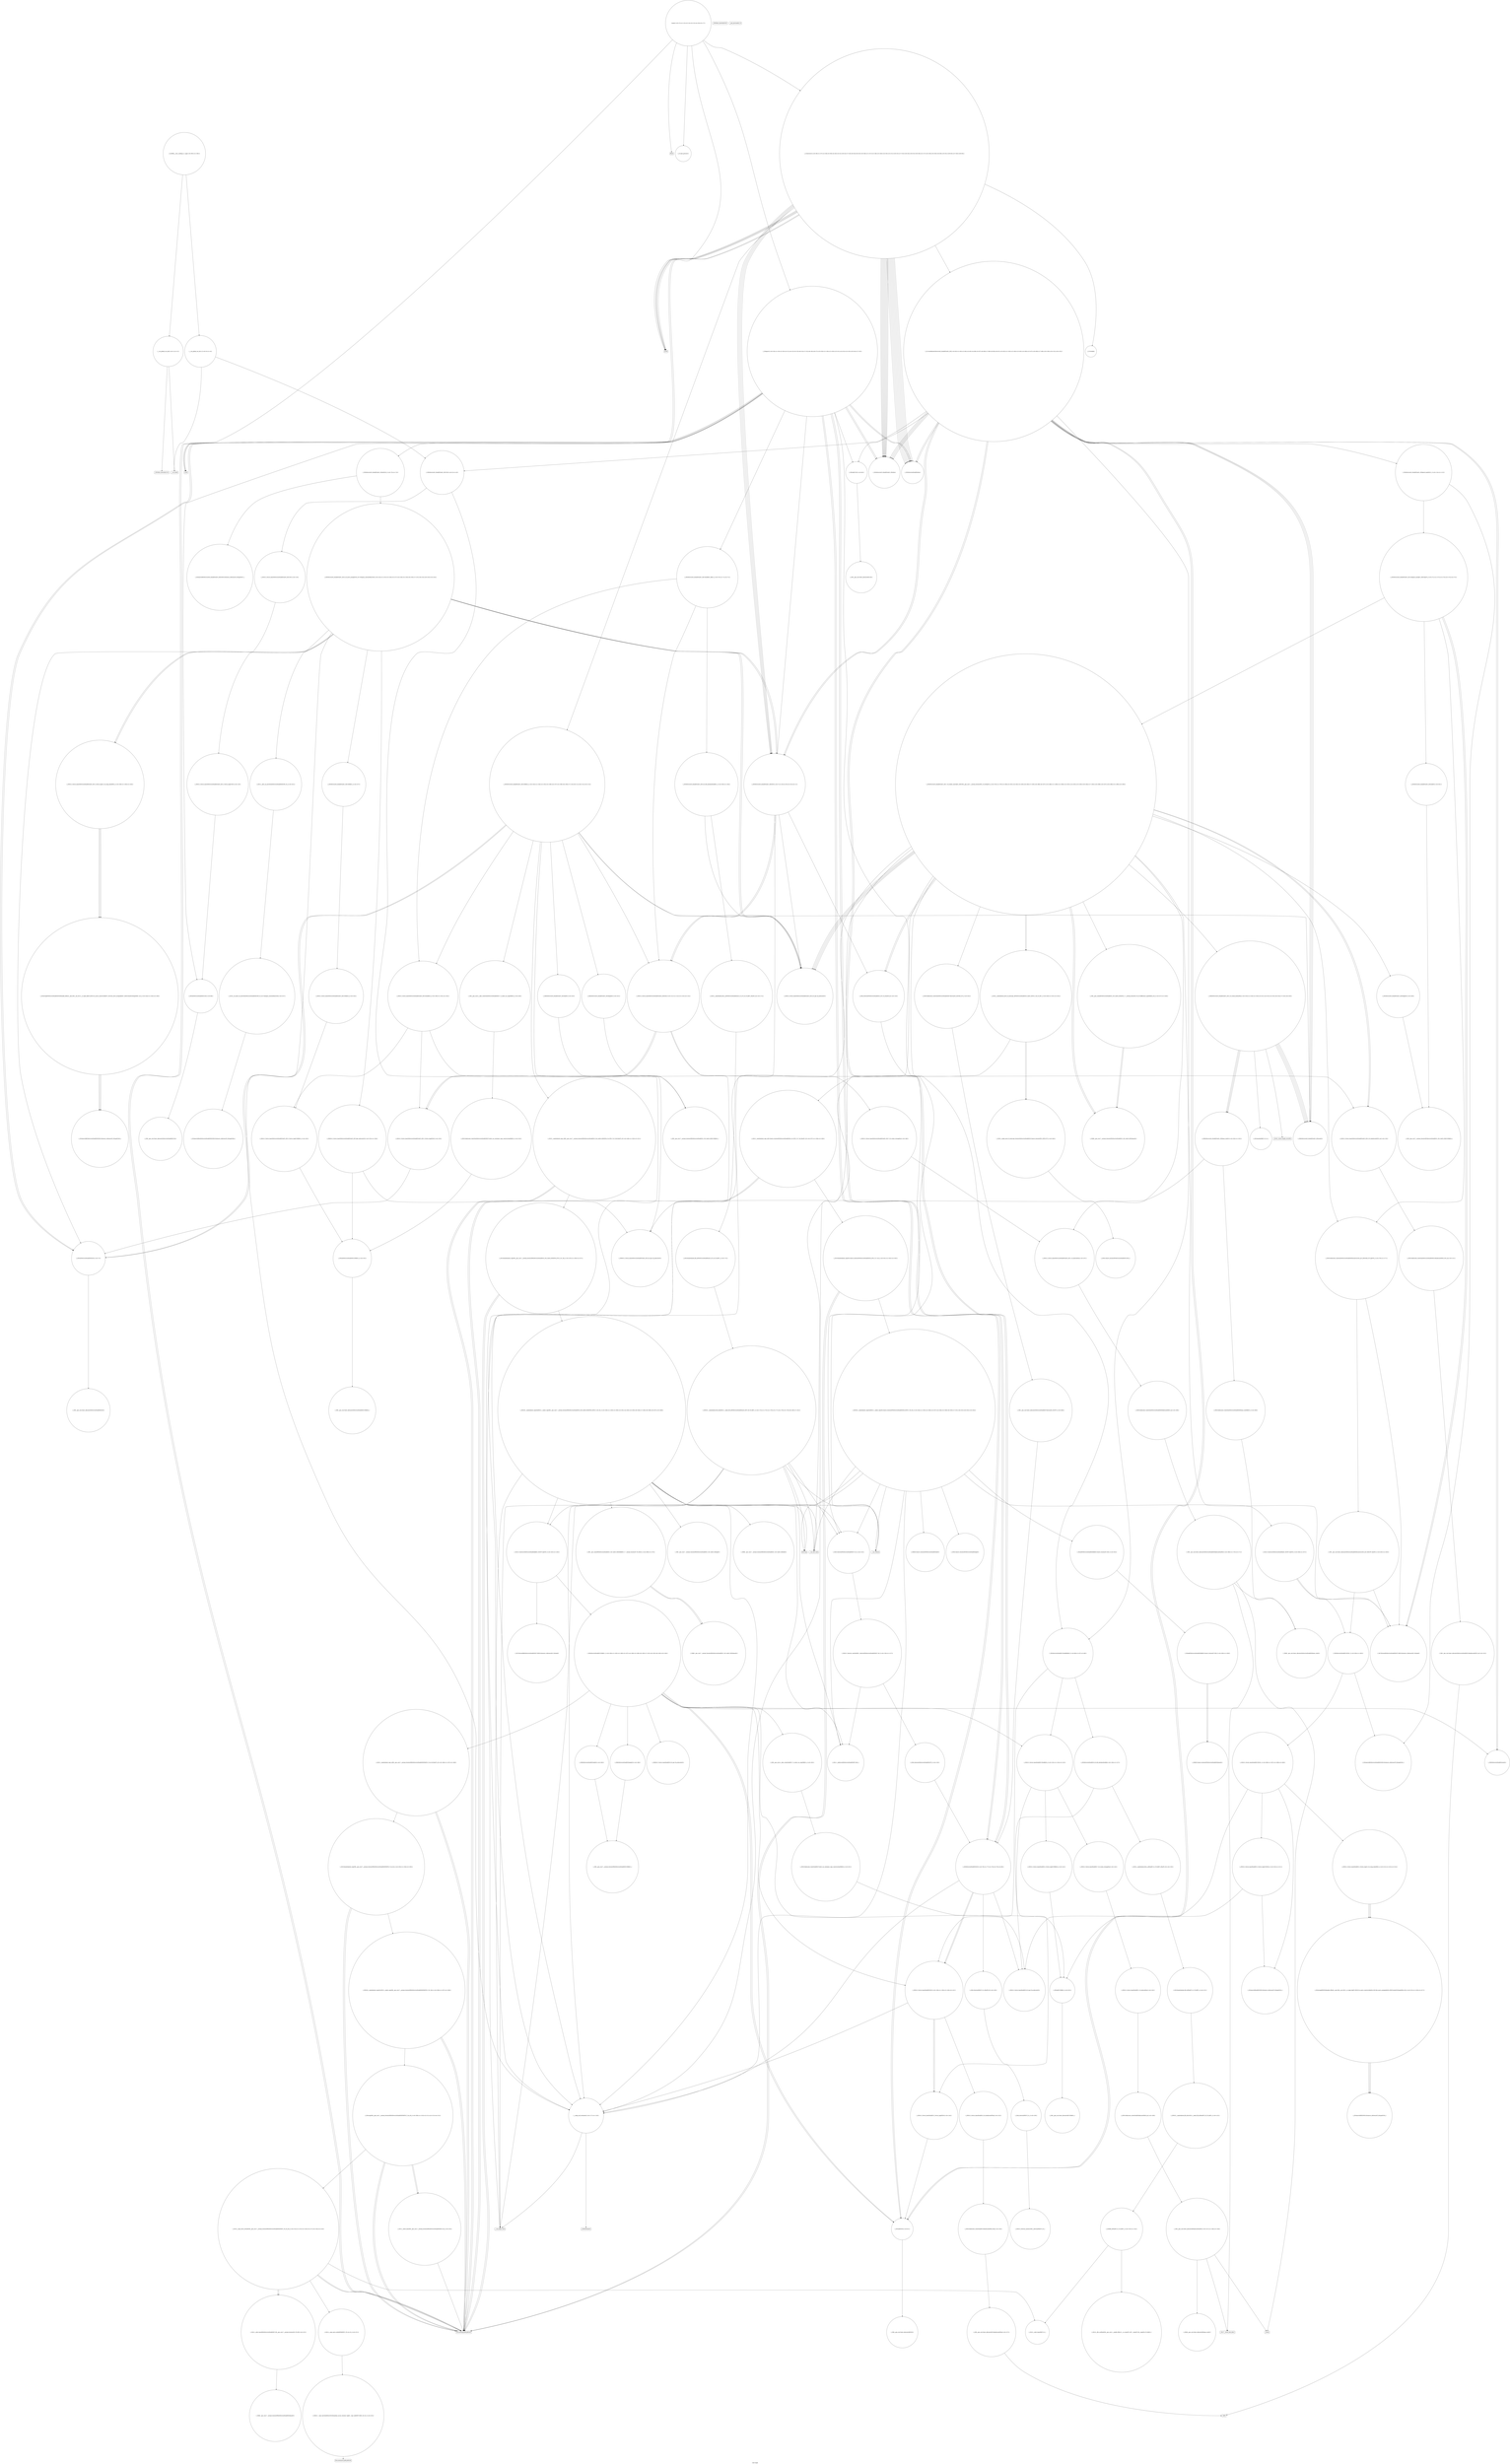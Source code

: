 digraph "Call Graph" {
	label="Call Graph";

	Node0x55f194659560 [shape=record,shape=circle,label="{__cxx_global_var_init|{<s0>1|<s1>2}}"];
	Node0x55f194659560:s0 -> Node0x55f1946595e0[color=black];
	Node0x55f194659560:s1 -> Node0x55f194a17d60[color=black];
	Node0x55f194a1f2a0 [shape=record,shape=circle,label="{_ZSteqIPSt6vectorIiSaIiEEEbRKSt13move_iteratorIT_ES8_|{<s0>358|<s1>359}}"];
	Node0x55f194a1f2a0:s0 -> Node0x55f194a1f320[color=black];
	Node0x55f194a1f2a0:s1 -> Node0x55f194a1f320[color=black];
	Node0x55f194a1b900 [shape=record,shape=circle,label="{_ZNSt22__uninitialized_fill_nILb0EE15__uninit_fill_nIPSt6vectorIiSaIiEEmS4_EET_S6_T0_RKT1_|{<s0>174|<s1>175|<s2>176|<s3>177|<s4>178|<s5>179|<s6>180|<s7>181}}"];
	Node0x55f194a1b900:s0 -> Node0x55f194a191e0[color=black];
	Node0x55f194a1b900:s1 -> Node0x55f194a1b980[color=black];
	Node0x55f194a1b900:s2 -> Node0x55f194a18ce0[color=black];
	Node0x55f194a1b900:s3 -> Node0x55f194a19060[color=black];
	Node0x55f194a1b900:s4 -> Node0x55f194a1ba00[color=black];
	Node0x55f194a1b900:s5 -> Node0x55f194a1ba80[color=black];
	Node0x55f194a1b900:s6 -> Node0x55f194a1bb00[color=black];
	Node0x55f194a1b900:s7 -> Node0x55f194a18c60[color=black];
	Node0x55f194a17f60 [shape=record,shape=circle,label="{_Z7isValidii}"];
	Node0x55f194a19460 [shape=record,shape=circle,label="{_ZN9__gnu_cxx14__alloc_traitsISaIiEE17_S_select_on_copyERKS1_|{<s0>195}}"];
	Node0x55f194a19460:s0 -> Node0x55f194a196e0[color=black];
	Node0x55f194a182e0 [shape=record,shape=Mrecord,label="{fflush}"];
	Node0x55f194a197e0 [shape=record,shape=circle,label="{_ZSt18uninitialized_copyIN9__gnu_cxx17__normal_iteratorIPKiSt6vectorIiSaIiEEEEPiET0_T_SA_S9_|{<s0>203|<s1>204|<s2>205}}"];
	Node0x55f194a197e0:s0 -> Node0x55f194a188e0[color=black];
	Node0x55f194a197e0:s1 -> Node0x55f194a188e0[color=black];
	Node0x55f194a197e0:s2 -> Node0x55f194a19860[color=black];
	Node0x55f194a18660 [shape=record,shape=circle,label="{_ZNSaISt6vectorIiSaIiEEED2Ev|{<s0>75}}"];
	Node0x55f194a18660:s0 -> Node0x55f194a1a500[color=black];
	Node0x55f194a19b60 [shape=record,shape=circle,label="{_ZNSt11__copy_moveILb0ELb1ESt26random_access_iterator_tagE8__copy_mIiEEPT_PKS3_S6_S4_|{<s0>223}}"];
	Node0x55f194a19b60:s0 -> Node0x55f194a19be0[color=black];
	Node0x55f194a189e0 [shape=record,shape=circle,label="{_ZNSt6vectorIS_IiSaIiEESaIS1_EEC2ERKS3_|{<s0>103|<s1>104|<s2>105|<s3>106|<s4>107|<s5>108|<s6>109|<s7>110|<s8>111|<s9>112|<s10>113}}"];
	Node0x55f194a189e0:s0 -> Node0x55f194a18b60[color=black];
	Node0x55f194a189e0:s1 -> Node0x55f194a1a060[color=black];
	Node0x55f194a189e0:s2 -> Node0x55f194a1dc20[color=black];
	Node0x55f194a189e0:s3 -> Node0x55f194a1b380[color=black];
	Node0x55f194a189e0:s4 -> Node0x55f194a18660[color=black];
	Node0x55f194a189e0:s5 -> Node0x55f194a1dd20[color=black];
	Node0x55f194a189e0:s6 -> Node0x55f194a1dda0[color=black];
	Node0x55f194a189e0:s7 -> Node0x55f194a18f60[color=black];
	Node0x55f194a189e0:s8 -> Node0x55f194a1dca0[color=black];
	Node0x55f194a189e0:s9 -> Node0x55f194a18660[color=black];
	Node0x55f194a189e0:s10 -> Node0x55f194a18fe0[color=black];
	Node0x55f194a19ee0 [shape=record,shape=circle,label="{_ZNSt6vectorIS_IiSaIiEESaIS1_EEC2ERKS2_|{<s0>237}}"];
	Node0x55f194a19ee0:s0 -> Node0x55f194a1a160[color=black];
	Node0x55f194a18d60 [shape=record,shape=Mrecord,label="{_ZSt9terminatev}"];
	Node0x55f194a1a260 [shape=record,shape=circle,label="{_ZSt4moveIRPSt6vectorIiSaIiEEEONSt16remove_referenceIT_E4typeEOS6_}"];
	Node0x55f194a190e0 [shape=record,shape=circle,label="{_ZNSt12_Destroy_auxILb0EE9__destroyIPSt6vectorIiSaIiEEEEvT_S6_|{<s0>126|<s1>127}}"];
	Node0x55f194a190e0:s0 -> Node0x55f194a191e0[color=black];
	Node0x55f194a190e0:s1 -> Node0x55f194a19160[color=black];
	Node0x55f194a1de20 [shape=record,shape=circle,label="{_ZNSt16allocator_traitsISaISt6vectorIiSaIiEEEE37select_on_container_copy_constructionERKS3_|{<s0>254}}"];
	Node0x55f194a1de20:s0 -> Node0x55f194a1a0e0[color=black];
	Node0x55f194a1a480 [shape=record,shape=Mrecord,label="{_ZdlPv}"];
	Node0x55f194a1e1a0 [shape=record,shape=circle,label="{_ZN9__gnu_cxx17__normal_iteratorIPKSt6vectorIiSaIiEES1_IS3_SaIS3_EEEC2ERKS5_}"];
	Node0x55f194a1a800 [shape=record,shape=circle,label="{_ZNSt12_Vector_baseIiSaIiEE12_Vector_implC2ERKS0_|{<s0>142}}"];
	Node0x55f194a1a800:s0 -> Node0x55f194a19760[color=black];
	Node0x55f194a1e520 [shape=record,shape=circle,label="{_ZN9__gnu_cxx13new_allocatorISt6vectorIiSaIiEEE9constructIS3_JS3_EEEvPT_DpOT0_|{<s0>302|<s1>303}}"];
	Node0x55f194a1e520:s0 -> Node0x55f194a1e3a0[color=black];
	Node0x55f194a1e520:s1 -> Node0x55f194a1e5a0[color=black];
	Node0x55f194a1ab80 [shape=record,shape=circle,label="{_ZNK9__gnu_cxx13new_allocatorIiE8max_sizeEv}"];
	Node0x55f194a1e8a0 [shape=record,shape=circle,label="{_ZSt4moveIRPiEONSt16remove_referenceIT_E4typeEOS3_}"];
	Node0x55f194a1af00 [shape=record,shape=circle,label="{_ZSt6fill_nIPimiET_S1_T0_RKT1_|{<s0>153|<s1>154}}"];
	Node0x55f194a1af00:s0 -> Node0x55f194a1b000[color=black];
	Node0x55f194a1af00:s1 -> Node0x55f194a1af80[color=black];
	Node0x55f194a1ec20 [shape=record,shape=circle,label="{_ZNKSt6vectorIS_IiSaIiEESaIS1_EE8max_sizeEv|{<s0>334|<s1>335}}"];
	Node0x55f194a1ec20:s0 -> Node0x55f194a1a060[color=black];
	Node0x55f194a1ec20:s1 -> Node0x55f194a1eda0[color=black];
	Node0x55f194a1b280 [shape=record,shape=circle,label="{_ZSt8_DestroyIPiEvT_S1_|{<s0>159}}"];
	Node0x55f194a1b280:s0 -> Node0x55f194a1b300[color=black];
	Node0x55f194a1efa0 [shape=record,shape=circle,label="{_ZSt18uninitialized_copyISt13move_iteratorIPSt6vectorIiSaIiEEES4_ET0_T_S7_S6_|{<s0>341|<s1>342|<s2>343}}"];
	Node0x55f194a1efa0:s0 -> Node0x55f194a188e0[color=black];
	Node0x55f194a1efa0:s1 -> Node0x55f194a188e0[color=black];
	Node0x55f194a1efa0:s2 -> Node0x55f194a1f020[color=black];
	Node0x55f194a1b600 [shape=record,shape=circle,label="{_ZNSt12_Vector_baseISt6vectorIiSaIiEESaIS2_EE11_M_allocateEm|{<s0>167}}"];
	Node0x55f194a1b600:s0 -> Node0x55f194a1b680[color=black];
	Node0x55f1946595e0 [shape=record,shape=Mrecord,label="{_ZNSt8ios_base4InitC1Ev}"];
	Node0x55f194a1f320 [shape=record,shape=circle,label="{_ZNKSt13move_iteratorIPSt6vectorIiSaIiEEE4baseEv}"];
	Node0x55f194a1b980 [shape=record,shape=circle,label="{_ZSt10_ConstructISt6vectorIiSaIiEEJRKS2_EEvPT_DpOT0_|{<s0>182|<s1>183}}"];
	Node0x55f194a1b980:s0 -> Node0x55f194a1bb80[color=black];
	Node0x55f194a1b980:s1 -> Node0x55f194a193e0[color=black];
	Node0x55f194a17fe0 [shape=record,shape=circle,label="{main|{<s0>12|<s1>13|<s2>14|<s3>15|<s4>16|<s5>17}}"];
	Node0x55f194a17fe0:s0 -> Node0x55f194a18060[color=black];
	Node0x55f194a17fe0:s1 -> Node0x55f194a180e0[color=black];
	Node0x55f194a17fe0:s2 -> Node0x55f194a18160[color=black];
	Node0x55f194a17fe0:s3 -> Node0x55f194a181e0[color=black];
	Node0x55f194a17fe0:s4 -> Node0x55f194a18260[color=black];
	Node0x55f194a17fe0:s5 -> Node0x55f194a182e0[color=black];
	Node0x55f194a194e0 [shape=record,shape=circle,label="{_ZNKSt12_Vector_baseIiSaIiEE19_M_get_Tp_allocatorEv}"];
	Node0x55f194a18360 [shape=record,shape=circle,label="{_ZNSaIiEC2Ev|{<s0>65}}"];
	Node0x55f194a18360:s0 -> Node0x55f194a1a580[color=black];
	Node0x55f194a19860 [shape=record,shape=circle,label="{_ZNSt20__uninitialized_copyILb1EE13__uninit_copyIN9__gnu_cxx17__normal_iteratorIPKiSt6vectorIiSaIiEEEEPiEET0_T_SC_SB_|{<s0>206|<s1>207|<s2>208}}"];
	Node0x55f194a19860:s0 -> Node0x55f194a188e0[color=black];
	Node0x55f194a19860:s1 -> Node0x55f194a188e0[color=black];
	Node0x55f194a19860:s2 -> Node0x55f194a198e0[color=black];
	Node0x55f194a186e0 [shape=record,shape=circle,label="{_ZNSt6vectorIiSaIiEED2Ev|{<s0>76|<s1>77|<s2>78|<s3>79|<s4>80}}"];
	Node0x55f194a186e0:s0 -> Node0x55f194a1ad80[color=black];
	Node0x55f194a186e0:s1 -> Node0x55f194a1b200[color=black];
	Node0x55f194a186e0:s2 -> Node0x55f194a1a780[color=black];
	Node0x55f194a186e0:s3 -> Node0x55f194a1a780[color=black];
	Node0x55f194a186e0:s4 -> Node0x55f194a18c60[color=black];
	Node0x55f194a19be0 [shape=record,shape=Mrecord,label="{llvm.memmove.p0i8.p0i8.i64}"];
	Node0x55f194a18a60 [shape=record,shape=circle,label="{_ZNKSt6vectorIiSaIiEE4sizeEv}"];
	Node0x55f194a19f60 [shape=record,shape=circle,label="{_ZNSt12_Vector_baseISt6vectorIiSaIiEESaIS2_EE12_Vector_impl12_M_swap_dataERS5_|{<s0>238|<s1>239|<s2>240}}"];
	Node0x55f194a19f60:s0 -> Node0x55f194a1a1e0[color=black];
	Node0x55f194a19f60:s1 -> Node0x55f194a1a1e0[color=black];
	Node0x55f194a19f60:s2 -> Node0x55f194a1a1e0[color=black];
	Node0x55f194a18de0 [shape=record,shape=circle,label="{_ZNSt12_Vector_baseISt6vectorIiSaIiEESaIS2_EE12_Vector_implC2Ev|{<s0>119}}"];
	Node0x55f194a18de0:s0 -> Node0x55f194a184e0[color=black];
	Node0x55f194a1a2e0 [shape=record,shape=circle,label="{_ZSt18__do_alloc_on_moveISaISt6vectorIiSaIiEEEEvRT_S5_St17integral_constantIbLb1EE|{<s0>247}}"];
	Node0x55f194a1a2e0:s0 -> Node0x55f194a1a360[color=black];
	Node0x55f194a19160 [shape=record,shape=circle,label="{_ZSt8_DestroyISt6vectorIiSaIiEEEvPT_|{<s0>128}}"];
	Node0x55f194a19160:s0 -> Node0x55f194a186e0[color=black];
	Node0x55f194a1dea0 [shape=record,shape=circle,label="{_ZSt18uninitialized_copyIN9__gnu_cxx17__normal_iteratorIPKSt6vectorIiSaIiEES2_IS4_SaIS4_EEEEPS4_ET0_T_SC_SB_|{<s0>255|<s1>256|<s2>257}}"];
	Node0x55f194a1dea0:s0 -> Node0x55f194a188e0[color=black];
	Node0x55f194a1dea0:s1 -> Node0x55f194a188e0[color=black];
	Node0x55f194a1dea0:s2 -> Node0x55f194a1df20[color=black];
	Node0x55f194a1a500 [shape=record,shape=circle,label="{_ZN9__gnu_cxx13new_allocatorISt6vectorIiSaIiEEED2Ev}"];
	Node0x55f194a1e220 [shape=record,shape=circle,label="{_ZNSt6vectorIS_IiSaIiEESaIS1_EE12emplace_backIJS1_EEEvDpOT_|{<s0>271|<s1>272|<s2>273|<s3>274|<s4>275}}"];
	Node0x55f194a1e220:s0 -> Node0x55f194a1e3a0[color=black];
	Node0x55f194a1e220:s1 -> Node0x55f194a1e320[color=black];
	Node0x55f194a1e220:s2 -> Node0x55f194a1e4a0[color=black];
	Node0x55f194a1e220:s3 -> Node0x55f194a1e3a0[color=black];
	Node0x55f194a1e220:s4 -> Node0x55f194a1e420[color=black];
	Node0x55f194a1a880 [shape=record,shape=circle,label="{_ZNSt12_Vector_baseIiSaIiEE17_M_create_storageEm|{<s0>143}}"];
	Node0x55f194a1a880:s0 -> Node0x55f194a1aa00[color=black];
	Node0x55f194a1e5a0 [shape=record,shape=circle,label="{_ZNSt6vectorIiSaIiEEC2EOS1_|{<s0>304|<s1>305}}"];
	Node0x55f194a1e5a0:s0 -> Node0x55f194a1e2a0[color=black];
	Node0x55f194a1e5a0:s1 -> Node0x55f194a1e620[color=black];
	Node0x55f194a1ac00 [shape=record,shape=Mrecord,label="{_ZSt17__throw_bad_allocv}"];
	Node0x55f194a1e920 [shape=record,shape=circle,label="{_ZNKSt6vectorIS_IiSaIiEESaIS1_EE12_M_check_lenEmPKc|{<s0>318|<s1>319|<s2>320|<s3>321|<s4>322|<s5>323|<s6>324|<s7>325|<s8>326}}"];
	Node0x55f194a1e920:s0 -> Node0x55f194a1ec20[color=black];
	Node0x55f194a1e920:s1 -> Node0x55f194a18b60[color=black];
	Node0x55f194a1e920:s2 -> Node0x55f194a1eca0[color=black];
	Node0x55f194a1e920:s3 -> Node0x55f194a18b60[color=black];
	Node0x55f194a1e920:s4 -> Node0x55f194a18b60[color=black];
	Node0x55f194a1e920:s5 -> Node0x55f194a1ed20[color=black];
	Node0x55f194a1e920:s6 -> Node0x55f194a18b60[color=black];
	Node0x55f194a1e920:s7 -> Node0x55f194a1ec20[color=black];
	Node0x55f194a1e920:s8 -> Node0x55f194a1ec20[color=black];
	Node0x55f194a1af80 [shape=record,shape=circle,label="{_ZSt10__fill_n_aIPimiEN9__gnu_cxx11__enable_ifIXsr11__is_scalarIT1_EE7__valueET_E6__typeES4_T0_RKS3_}"];
	Node0x55f194a1eca0 [shape=record,shape=Mrecord,label="{_ZSt20__throw_length_errorPKc}"];
	Node0x55f194a1b300 [shape=record,shape=circle,label="{_ZNSt12_Destroy_auxILb1EE9__destroyIPiEEvT_S3_}"];
	Node0x55f194a1f020 [shape=record,shape=circle,label="{_ZNSt20__uninitialized_copyILb0EE13__uninit_copyISt13move_iteratorIPSt6vectorIiSaIiEEES6_EET0_T_S9_S8_|{<s0>344|<s1>345|<s2>346|<s3>347|<s4>348|<s5>349|<s6>350|<s7>351|<s8>352|<s9>353|<s10>354}}"];
	Node0x55f194a1f020:s0 -> Node0x55f194a1f0a0[color=black];
	Node0x55f194a1f020:s1 -> Node0x55f194a191e0[color=black];
	Node0x55f194a1f020:s2 -> Node0x55f194a1f1a0[color=black];
	Node0x55f194a1f020:s3 -> Node0x55f194a1f120[color=black];
	Node0x55f194a1f020:s4 -> Node0x55f194a1f220[color=black];
	Node0x55f194a1f020:s5 -> Node0x55f194a18ce0[color=black];
	Node0x55f194a1f020:s6 -> Node0x55f194a19060[color=black];
	Node0x55f194a1f020:s7 -> Node0x55f194a1ba00[color=black];
	Node0x55f194a1f020:s8 -> Node0x55f194a1ba80[color=black];
	Node0x55f194a1f020:s9 -> Node0x55f194a1bb00[color=black];
	Node0x55f194a1f020:s10 -> Node0x55f194a18c60[color=black];
	Node0x55f194a1b680 [shape=record,shape=circle,label="{_ZNSt16allocator_traitsISaISt6vectorIiSaIiEEEE8allocateERS3_m|{<s0>168}}"];
	Node0x55f194a1b680:s0 -> Node0x55f194a1b700[color=black];
	Node0x55f194a17ce0 [shape=record,shape=Mrecord,label="{_ZNSt8ios_base4InitD1Ev}"];
	Node0x55f194a1f3a0 [shape=record,shape=circle,label="{_ZNSt13move_iteratorIPSt6vectorIiSaIiEEEC2ES3_}"];
	Node0x55f194a1ba00 [shape=record,shape=Mrecord,label="{__cxa_rethrow}"];
	Node0x55f194a18060 [shape=record,shape=Mrecord,label="{scanf}"];
	Node0x55f194a19560 [shape=record,shape=circle,label="{_ZSt22__uninitialized_copy_aIN9__gnu_cxx17__normal_iteratorIPKiSt6vectorIiSaIiEEEEPiiET0_T_SA_S9_RSaIT1_E|{<s0>196|<s1>197|<s2>198}}"];
	Node0x55f194a19560:s0 -> Node0x55f194a188e0[color=black];
	Node0x55f194a19560:s1 -> Node0x55f194a188e0[color=black];
	Node0x55f194a19560:s2 -> Node0x55f194a197e0[color=black];
	Node0x55f194a183e0 [shape=record,shape=circle,label="{_ZNSt6vectorIiSaIiEEC2EmRKiRKS0_|{<s0>66|<s1>67|<s2>68}}"];
	Node0x55f194a183e0:s0 -> Node0x55f194a1a680[color=black];
	Node0x55f194a183e0:s1 -> Node0x55f194a1a700[color=black];
	Node0x55f194a183e0:s2 -> Node0x55f194a1a780[color=black];
	Node0x55f194a198e0 [shape=record,shape=circle,label="{_ZSt4copyIN9__gnu_cxx17__normal_iteratorIPKiSt6vectorIiSaIiEEEEPiET0_T_SA_S9_|{<s0>209|<s1>210|<s2>211|<s3>212|<s4>213}}"];
	Node0x55f194a198e0:s0 -> Node0x55f194a188e0[color=black];
	Node0x55f194a198e0:s1 -> Node0x55f194a199e0[color=black];
	Node0x55f194a198e0:s2 -> Node0x55f194a188e0[color=black];
	Node0x55f194a198e0:s3 -> Node0x55f194a199e0[color=black];
	Node0x55f194a198e0:s4 -> Node0x55f194a19960[color=black];
	Node0x55f194a18760 [shape=record,shape=circle,label="{_ZNSaIiED2Ev|{<s0>81}}"];
	Node0x55f194a18760:s0 -> Node0x55f194a1a600[color=black];
	Node0x55f194a19c60 [shape=record,shape=circle,label="{_ZNK9__gnu_cxx17__normal_iteratorIPKiSt6vectorIiSaIiEEE4baseEv}"];
	Node0x55f194a18ae0 [shape=record,shape=circle,label="{_ZNSt6vectorIS_IiSaIiEESaIS1_EE9push_backEOS1_|{<s0>114|<s1>115}}"];
	Node0x55f194a18ae0:s0 -> Node0x55f194a1e2a0[color=black];
	Node0x55f194a18ae0:s1 -> Node0x55f194a1e220[color=black];
	Node0x55f194a19fe0 [shape=record,shape=circle,label="{_ZSt15__alloc_on_moveISaISt6vectorIiSaIiEEEEvRT_S5_|{<s0>241}}"];
	Node0x55f194a19fe0:s0 -> Node0x55f194a1a2e0[color=black];
	Node0x55f194a18e60 [shape=record,shape=circle,label="{_ZN9__gnu_cxx13new_allocatorISt6vectorIiSaIiEEEC2Ev}"];
	Node0x55f194a1a360 [shape=record,shape=circle,label="{_ZSt4moveIRSaISt6vectorIiSaIiEEEEONSt16remove_referenceIT_E4typeEOS6_}"];
	Node0x55f194a191e0 [shape=record,shape=circle,label="{_ZSt11__addressofISt6vectorIiSaIiEEEPT_RS3_}"];
	Node0x55f194a1df20 [shape=record,shape=circle,label="{_ZNSt20__uninitialized_copyILb0EE13__uninit_copyIN9__gnu_cxx17__normal_iteratorIPKSt6vectorIiSaIiEES4_IS6_SaIS6_EEEEPS6_EET0_T_SE_SD_|{<s0>258|<s1>259|<s2>260|<s3>261|<s4>262|<s5>263|<s6>264|<s7>265|<s8>266|<s9>267|<s10>268}}"];
	Node0x55f194a1df20:s0 -> Node0x55f194a1dfa0[color=black];
	Node0x55f194a1df20:s1 -> Node0x55f194a191e0[color=black];
	Node0x55f194a1df20:s2 -> Node0x55f194a1e020[color=black];
	Node0x55f194a1df20:s3 -> Node0x55f194a1b980[color=black];
	Node0x55f194a1df20:s4 -> Node0x55f194a1e0a0[color=black];
	Node0x55f194a1df20:s5 -> Node0x55f194a18ce0[color=black];
	Node0x55f194a1df20:s6 -> Node0x55f194a19060[color=black];
	Node0x55f194a1df20:s7 -> Node0x55f194a1ba00[color=black];
	Node0x55f194a1df20:s8 -> Node0x55f194a1ba80[color=black];
	Node0x55f194a1df20:s9 -> Node0x55f194a1bb00[color=black];
	Node0x55f194a1df20:s10 -> Node0x55f194a18c60[color=black];
	Node0x55f194a1a580 [shape=record,shape=circle,label="{_ZN9__gnu_cxx13new_allocatorIiEC2Ev}"];
	Node0x55f194a1e2a0 [shape=record,shape=circle,label="{_ZSt4moveIRSt6vectorIiSaIiEEEONSt16remove_referenceIT_E4typeEOS5_}"];
	Node0x55f194a1a900 [shape=record,shape=circle,label="{_ZNSt12_Vector_baseIiSaIiEE12_Vector_implD2Ev|{<s0>144}}"];
	Node0x55f194a1a900:s0 -> Node0x55f194a18760[color=black];
	Node0x55f194a1e620 [shape=record,shape=circle,label="{_ZNSt12_Vector_baseIiSaIiEEC2EOS1_|{<s0>306|<s1>307|<s2>308|<s3>309}}"];
	Node0x55f194a1e620:s0 -> Node0x55f194a1ad80[color=black];
	Node0x55f194a1e620:s1 -> Node0x55f194a1e6a0[color=black];
	Node0x55f194a1e620:s2 -> Node0x55f194a1e720[color=black];
	Node0x55f194a1e620:s3 -> Node0x55f194a1e7a0[color=black];
	Node0x55f194a1ac80 [shape=record,shape=Mrecord,label="{_Znwm}"];
	Node0x55f194a1e9a0 [shape=record,shape=circle,label="{_ZN9__gnu_cxxmiIPSt6vectorIiSaIiEES1_IS3_SaIS3_EEEENS_17__normal_iteratorIT_T0_E15difference_typeERKSA_SD_|{<s0>327|<s1>328}}"];
	Node0x55f194a1e9a0:s0 -> Node0x55f194a1eb20[color=black];
	Node0x55f194a1e9a0:s1 -> Node0x55f194a1eb20[color=black];
	Node0x55f194a1b000 [shape=record,shape=circle,label="{_ZSt12__niter_baseIPiET_S1_}"];
	Node0x55f194a1ed20 [shape=record,shape=circle,label="{_ZSt3maxImERKT_S2_S2_}"];
	Node0x55f194a1b380 [shape=record,shape=circle,label="{_ZNSt12_Vector_baseISt6vectorIiSaIiEESaIS2_EEC2EmRKS3_|{<s0>160|<s1>161|<s2>162}}"];
	Node0x55f194a1b380:s0 -> Node0x55f194a1b480[color=black];
	Node0x55f194a1b380:s1 -> Node0x55f194a1b500[color=black];
	Node0x55f194a1b380:s2 -> Node0x55f194a192e0[color=black];
	Node0x55f194a1f0a0 [shape=record,shape=circle,label="{_ZStneIPSt6vectorIiSaIiEEEbRKSt13move_iteratorIT_ES8_|{<s0>355}}"];
	Node0x55f194a1f0a0:s0 -> Node0x55f194a1f2a0[color=black];
	Node0x55f194a1b700 [shape=record,shape=circle,label="{_ZN9__gnu_cxx13new_allocatorISt6vectorIiSaIiEEE8allocateEmPKv|{<s0>169|<s1>170|<s2>171}}"];
	Node0x55f194a1b700:s0 -> Node0x55f194a1b780[color=black];
	Node0x55f194a1b700:s1 -> Node0x55f194a1ac00[color=black];
	Node0x55f194a1b700:s2 -> Node0x55f194a1ac80[color=black];
	Node0x55f194a17d60 [shape=record,shape=Mrecord,label="{__cxa_atexit}"];
	Node0x55f194a1f420 [shape=record,shape=circle,label="{_ZN9__gnu_cxx13new_allocatorISt6vectorIiSaIiEEE7destroyIS3_EEvPT_|{<s0>360}}"];
	Node0x55f194a1f420:s0 -> Node0x55f194a186e0[color=black];
	Node0x55f194a1ba80 [shape=record,shape=Mrecord,label="{__cxa_end_catch}"];
	Node0x55f194a180e0 [shape=record,shape=circle,label="{_Z11pre_processv}"];
	Node0x55f194a195e0 [shape=record,shape=circle,label="{_ZNKSt6vectorIiSaIiEE5beginEv|{<s0>199}}"];
	Node0x55f194a195e0:s0 -> Node0x55f194a19ce0[color=black];
	Node0x55f194a18460 [shape=record,shape=Mrecord,label="{__gxx_personality_v0}"];
	Node0x55f194a19960 [shape=record,shape=circle,label="{_ZSt14__copy_move_a2ILb0EN9__gnu_cxx17__normal_iteratorIPKiSt6vectorIiSaIiEEEEPiET1_T0_SA_S9_|{<s0>214|<s1>215|<s2>216|<s3>217|<s4>218|<s5>219}}"];
	Node0x55f194a19960:s0 -> Node0x55f194a188e0[color=black];
	Node0x55f194a19960:s1 -> Node0x55f194a19ae0[color=black];
	Node0x55f194a19960:s2 -> Node0x55f194a188e0[color=black];
	Node0x55f194a19960:s3 -> Node0x55f194a19ae0[color=black];
	Node0x55f194a19960:s4 -> Node0x55f194a1b000[color=black];
	Node0x55f194a19960:s5 -> Node0x55f194a19a60[color=black];
	Node0x55f194a187e0 [shape=record,shape=circle,label="{_ZNSt6vectorIS_IiSaIiEESaIS1_EEixEm}"];
	Node0x55f194a19ce0 [shape=record,shape=circle,label="{_ZN9__gnu_cxx17__normal_iteratorIPKiSt6vectorIiSaIiEEEC2ERKS2_}"];
	Node0x55f194a18b60 [shape=record,shape=circle,label="{_ZNKSt6vectorIS_IiSaIiEESaIS1_EE4sizeEv}"];
	Node0x55f194a1a060 [shape=record,shape=circle,label="{_ZNKSt12_Vector_baseISt6vectorIiSaIiEESaIS2_EE19_M_get_Tp_allocatorEv}"];
	Node0x55f194a18ee0 [shape=record,shape=circle,label="{_ZSt8_DestroyIPSt6vectorIiSaIiEES2_EvT_S4_RSaIT0_E|{<s0>120}}"];
	Node0x55f194a18ee0:s0 -> Node0x55f194a19060[color=black];
	Node0x55f194a1dc20 [shape=record,shape=circle,label="{_ZN9__gnu_cxx14__alloc_traitsISaISt6vectorIiSaIiEEEE17_S_select_on_copyERKS4_|{<s0>248}}"];
	Node0x55f194a1dc20:s0 -> Node0x55f194a1de20[color=black];
	Node0x55f194a19260 [shape=record,shape=circle,label="{_ZNSt12_Vector_baseISt6vectorIiSaIiEESaIS2_EE13_M_deallocateEPS2_m|{<s0>129}}"];
	Node0x55f194a19260:s0 -> Node0x55f194a19360[color=black];
	Node0x55f194a1dfa0 [shape=record,shape=circle,label="{_ZN9__gnu_cxxneIPKSt6vectorIiSaIiEES1_IS3_SaIS3_EEEEbRKNS_17__normal_iteratorIT_T0_EESD_|{<s0>269|<s1>270}}"];
	Node0x55f194a1dfa0:s0 -> Node0x55f194a1e120[color=black];
	Node0x55f194a1dfa0:s1 -> Node0x55f194a1e120[color=black];
	Node0x55f194a1a600 [shape=record,shape=circle,label="{_ZN9__gnu_cxx13new_allocatorIiED2Ev}"];
	Node0x55f194a1e320 [shape=record,shape=circle,label="{_ZNSt16allocator_traitsISaISt6vectorIiSaIiEEEE9constructIS2_JS2_EEEvRS3_PT_DpOT0_|{<s0>276|<s1>277}}"];
	Node0x55f194a1e320:s0 -> Node0x55f194a1e3a0[color=black];
	Node0x55f194a1e320:s1 -> Node0x55f194a1e520[color=black];
	Node0x55f194a1a980 [shape=record,shape=circle,label="{_ZN9__gnu_cxx13new_allocatorIiEC2ERKS1_}"];
	Node0x55f194a1e6a0 [shape=record,shape=circle,label="{_ZSt4moveIRSaIiEEONSt16remove_referenceIT_E4typeEOS3_}"];
	Node0x55f194a1ad00 [shape=record,shape=circle,label="{_ZSt24__uninitialized_fill_n_aIPimiiET_S1_T0_RKT1_RSaIT2_E|{<s0>150}}"];
	Node0x55f194a1ad00:s0 -> Node0x55f194a1ae00[color=black];
	Node0x55f194a1ea20 [shape=record,shape=circle,label="{_ZNSt6vectorIS_IiSaIiEESaIS1_EE5beginEv|{<s0>329}}"];
	Node0x55f194a1ea20:s0 -> Node0x55f194a1ee20[color=black];
	Node0x55f194a1b080 [shape=record,shape=circle,label="{_ZNSt12_Vector_baseIiSaIiEE13_M_deallocateEPim|{<s0>155}}"];
	Node0x55f194a1b080:s0 -> Node0x55f194a1b100[color=black];
	Node0x55f194a1eda0 [shape=record,shape=circle,label="{_ZNSt16allocator_traitsISaISt6vectorIiSaIiEEEE8max_sizeERKS3_|{<s0>336}}"];
	Node0x55f194a1eda0:s0 -> Node0x55f194a1b780[color=black];
	Node0x55f194a1b400 [shape=record,shape=circle,label="{_ZNSt6vectorIS_IiSaIiEESaIS1_EE18_M_fill_initializeEmRKS1_|{<s0>163|<s1>164}}"];
	Node0x55f194a1b400:s0 -> Node0x55f194a18f60[color=black];
	Node0x55f194a1b400:s1 -> Node0x55f194a1b800[color=black];
	Node0x55f194a1f120 [shape=record,shape=circle,label="{_ZSt10_ConstructISt6vectorIiSaIiEEJS2_EEvPT_DpOT0_|{<s0>356|<s1>357}}"];
	Node0x55f194a1f120:s0 -> Node0x55f194a1e3a0[color=black];
	Node0x55f194a1f120:s1 -> Node0x55f194a1e5a0[color=black];
	Node0x55f194a1b780 [shape=record,shape=circle,label="{_ZNK9__gnu_cxx13new_allocatorISt6vectorIiSaIiEEE8max_sizeEv}"];
	Node0x55f194a17de0 [shape=record,shape=circle,label="{__cxx_global_var_init.1|{<s0>3|<s1>4}}"];
	Node0x55f194a17de0:s0 -> Node0x55f194a17e60[color=black];
	Node0x55f194a17de0:s1 -> Node0x55f194a17d60[color=black];
	Node0x55f194a1f4a0 [shape=record,shape=circle,label="{_GLOBAL__sub_I_unbing_0_1.cpp|{<s0>361|<s1>362}}"];
	Node0x55f194a1f4a0:s0 -> Node0x55f194659560[color=black];
	Node0x55f194a1f4a0:s1 -> Node0x55f194a17de0[color=black];
	Node0x55f194a1bb00 [shape=record,shape=Mrecord,label="{llvm.trap}"];
	Node0x55f194a18160 [shape=record,shape=circle,label="{_Z5inputv|{<s0>18|<s1>19|<s2>20|<s3>21|<s4>22|<s5>23|<s6>24|<s7>25|<s8>26|<s9>27|<s10>28|<s11>29|<s12>30|<s13>31|<s14>32|<s15>33|<s16>34|<s17>35}}"];
	Node0x55f194a18160:s0 -> Node0x55f194a18060[color=black];
	Node0x55f194a18160:s1 -> Node0x55f194a18360[color=black];
	Node0x55f194a18160:s2 -> Node0x55f194a183e0[color=black];
	Node0x55f194a18160:s3 -> Node0x55f194a184e0[color=black];
	Node0x55f194a18160:s4 -> Node0x55f194a18560[color=black];
	Node0x55f194a18160:s5 -> Node0x55f194a185e0[color=black];
	Node0x55f194a18160:s6 -> Node0x55f194a17ee0[color=black];
	Node0x55f194a18160:s7 -> Node0x55f194a18660[color=black];
	Node0x55f194a18160:s8 -> Node0x55f194a186e0[color=black];
	Node0x55f194a18160:s9 -> Node0x55f194a18760[color=black];
	Node0x55f194a18160:s10 -> Node0x55f194a18060[color=black];
	Node0x55f194a18160:s11 -> Node0x55f194a18660[color=black];
	Node0x55f194a18160:s12 -> Node0x55f194a186e0[color=black];
	Node0x55f194a18160:s13 -> Node0x55f194a18760[color=black];
	Node0x55f194a18160:s14 -> Node0x55f194a187e0[color=black];
	Node0x55f194a18160:s15 -> Node0x55f194a18860[color=black];
	Node0x55f194a18160:s16 -> Node0x55f194a187e0[color=black];
	Node0x55f194a18160:s17 -> Node0x55f194a18860[color=black];
	Node0x55f194a19660 [shape=record,shape=circle,label="{_ZNKSt6vectorIiSaIiEE3endEv|{<s0>200}}"];
	Node0x55f194a19660:s0 -> Node0x55f194a19ce0[color=black];
	Node0x55f194a184e0 [shape=record,shape=circle,label="{_ZNSaISt6vectorIiSaIiEEEC2Ev|{<s0>69}}"];
	Node0x55f194a184e0:s0 -> Node0x55f194a18e60[color=black];
	Node0x55f194a199e0 [shape=record,shape=circle,label="{_ZSt12__miter_baseIN9__gnu_cxx17__normal_iteratorIPKiSt6vectorIiSaIiEEEEET_S8_|{<s0>220}}"];
	Node0x55f194a199e0:s0 -> Node0x55f194a188e0[color=black];
	Node0x55f194a18860 [shape=record,shape=circle,label="{_ZNSt6vectorIiSaIiEEixEm}"];
	Node0x55f194a19d60 [shape=record,shape=circle,label="{_ZNSt6vectorIS_IiSaIiEESaIS1_EE14_M_move_assignEOS3_St17integral_constantIbLb1EE|{<s0>224|<s1>225|<s2>226|<s3>227|<s4>228|<s5>229|<s6>230|<s7>231|<s8>232|<s9>233|<s10>234}}"];
	Node0x55f194a19d60:s0 -> Node0x55f194a19e60[color=black];
	Node0x55f194a19d60:s1 -> Node0x55f194a19ee0[color=black];
	Node0x55f194a19d60:s2 -> Node0x55f194a18660[color=black];
	Node0x55f194a19d60:s3 -> Node0x55f194a19f60[color=black];
	Node0x55f194a19d60:s4 -> Node0x55f194a19f60[color=black];
	Node0x55f194a19d60:s5 -> Node0x55f194a18f60[color=black];
	Node0x55f194a19d60:s6 -> Node0x55f194a18f60[color=black];
	Node0x55f194a19d60:s7 -> Node0x55f194a19fe0[color=black];
	Node0x55f194a19d60:s8 -> Node0x55f194a17ee0[color=black];
	Node0x55f194a19d60:s9 -> Node0x55f194a17ee0[color=black];
	Node0x55f194a19d60:s10 -> Node0x55f194a18c60[color=black];
	Node0x55f194a18be0 [shape=record,shape=circle,label="{_ZNSt12_Vector_baseISt6vectorIiSaIiEESaIS2_EEC2Ev|{<s0>116}}"];
	Node0x55f194a18be0:s0 -> Node0x55f194a18de0[color=black];
	Node0x55f194a1a0e0 [shape=record,shape=circle,label="{_ZNSaISt6vectorIiSaIiEEEC2ERKS2_|{<s0>242}}"];
	Node0x55f194a1a0e0:s0 -> Node0x55f194a1b580[color=black];
	Node0x55f194a18f60 [shape=record,shape=circle,label="{_ZNSt12_Vector_baseISt6vectorIiSaIiEESaIS2_EE19_M_get_Tp_allocatorEv}"];
	Node0x55f194a1dca0 [shape=record,shape=circle,label="{_ZSt22__uninitialized_copy_aIN9__gnu_cxx17__normal_iteratorIPKSt6vectorIiSaIiEES2_IS4_SaIS4_EEEEPS4_S4_ET0_T_SC_SB_RSaIT1_E|{<s0>249|<s1>250|<s2>251}}"];
	Node0x55f194a1dca0:s0 -> Node0x55f194a188e0[color=black];
	Node0x55f194a1dca0:s1 -> Node0x55f194a188e0[color=black];
	Node0x55f194a1dca0:s2 -> Node0x55f194a1dea0[color=black];
	Node0x55f194a192e0 [shape=record,shape=circle,label="{_ZNSt12_Vector_baseISt6vectorIiSaIiEESaIS2_EE12_Vector_implD2Ev|{<s0>130}}"];
	Node0x55f194a192e0:s0 -> Node0x55f194a18660[color=black];
	Node0x55f194a1e020 [shape=record,shape=circle,label="{_ZNK9__gnu_cxx17__normal_iteratorIPKSt6vectorIiSaIiEES1_IS3_SaIS3_EEEdeEv}"];
	Node0x55f194a1a680 [shape=record,shape=circle,label="{_ZNSt12_Vector_baseIiSaIiEEC2EmRKS0_|{<s0>133|<s1>134|<s2>135}}"];
	Node0x55f194a1a680:s0 -> Node0x55f194a1a800[color=black];
	Node0x55f194a1a680:s1 -> Node0x55f194a1a880[color=black];
	Node0x55f194a1a680:s2 -> Node0x55f194a1a900[color=black];
	Node0x55f194a1e3a0 [shape=record,shape=circle,label="{_ZSt7forwardISt6vectorIiSaIiEEEOT_RNSt16remove_referenceIS3_E4typeE}"];
	Node0x55f194a1aa00 [shape=record,shape=circle,label="{_ZNSt12_Vector_baseIiSaIiEE11_M_allocateEm|{<s0>145}}"];
	Node0x55f194a1aa00:s0 -> Node0x55f194a1aa80[color=black];
	Node0x55f194a1e720 [shape=record,shape=circle,label="{_ZNSt12_Vector_baseIiSaIiEE12_Vector_implC2EOS0_|{<s0>310|<s1>311}}"];
	Node0x55f194a1e720:s0 -> Node0x55f194a1e6a0[color=black];
	Node0x55f194a1e720:s1 -> Node0x55f194a19760[color=black];
	Node0x55f194a1ad80 [shape=record,shape=circle,label="{_ZNSt12_Vector_baseIiSaIiEE19_M_get_Tp_allocatorEv}"];
	Node0x55f194a1eaa0 [shape=record,shape=circle,label="{_ZSt34__uninitialized_move_if_noexcept_aIPSt6vectorIiSaIiEES3_SaIS2_EET0_T_S6_S5_RT1_|{<s0>330|<s1>331|<s2>332}}"];
	Node0x55f194a1eaa0:s0 -> Node0x55f194a1ef20[color=black];
	Node0x55f194a1eaa0:s1 -> Node0x55f194a1ef20[color=black];
	Node0x55f194a1eaa0:s2 -> Node0x55f194a1eea0[color=black];
	Node0x55f194a1b100 [shape=record,shape=circle,label="{_ZNSt16allocator_traitsISaIiEE10deallocateERS0_Pim|{<s0>156}}"];
	Node0x55f194a1b100:s0 -> Node0x55f194a1b180[color=black];
	Node0x55f194a1ee20 [shape=record,shape=circle,label="{_ZN9__gnu_cxx17__normal_iteratorIPSt6vectorIiSaIiEES1_IS3_SaIS3_EEEC2ERKS4_}"];
	Node0x55f194a1b480 [shape=record,shape=circle,label="{_ZNSt12_Vector_baseISt6vectorIiSaIiEESaIS2_EE12_Vector_implC2ERKS3_|{<s0>165}}"];
	Node0x55f194a1b480:s0 -> Node0x55f194a1a0e0[color=black];
	Node0x55f194a1f1a0 [shape=record,shape=circle,label="{_ZNKSt13move_iteratorIPSt6vectorIiSaIiEEEdeEv}"];
	Node0x55f194a1b800 [shape=record,shape=circle,label="{_ZSt24__uninitialized_fill_n_aIPSt6vectorIiSaIiEEmS2_S2_ET_S4_T0_RKT1_RSaIT2_E|{<s0>172}}"];
	Node0x55f194a1b800:s0 -> Node0x55f194a1b880[color=black];
	Node0x55f194a17e60 [shape=record,shape=circle,label="{_ZNSt6vectorIS_IiSaIiEESaIS1_EEC2Ev|{<s0>5|<s1>6}}"];
	Node0x55f194a17e60:s0 -> Node0x55f194a18be0[color=black];
	Node0x55f194a17e60:s1 -> Node0x55f194a18c60[color=black];
	Node0x55f194a1bb80 [shape=record,shape=circle,label="{_ZSt7forwardIRKSt6vectorIiSaIiEEEOT_RNSt16remove_referenceIS5_E4typeE}"];
	Node0x55f194a181e0 [shape=record,shape=Mrecord,label="{printf}"];
	Node0x55f194a196e0 [shape=record,shape=circle,label="{_ZNSt16allocator_traitsISaIiEE37select_on_container_copy_constructionERKS0_|{<s0>201}}"];
	Node0x55f194a196e0:s0 -> Node0x55f194a19760[color=black];
	Node0x55f194a18560 [shape=record,shape=circle,label="{_ZNSt6vectorIS_IiSaIiEESaIS1_EEC2EmRKS1_RKS2_|{<s0>70|<s1>71|<s2>72}}"];
	Node0x55f194a18560:s0 -> Node0x55f194a1b380[color=black];
	Node0x55f194a18560:s1 -> Node0x55f194a1b400[color=black];
	Node0x55f194a18560:s2 -> Node0x55f194a18fe0[color=black];
	Node0x55f194a19a60 [shape=record,shape=circle,label="{_ZSt13__copy_move_aILb0EPKiPiET1_T0_S4_S3_|{<s0>221}}"];
	Node0x55f194a19a60:s0 -> Node0x55f194a19b60[color=black];
	Node0x55f194a188e0 [shape=record,shape=Mrecord,label="{llvm.memcpy.p0i8.p0i8.i64}"];
	Node0x55f194a19de0 [shape=record,shape=circle,label="{_ZSt4moveIRSt6vectorIS0_IiSaIiEESaIS2_EEEONSt16remove_referenceIT_E4typeEOS7_}"];
	Node0x55f194a18c60 [shape=record,shape=circle,label="{__clang_call_terminate|{<s0>117|<s1>118}}"];
	Node0x55f194a18c60:s0 -> Node0x55f194a18ce0[color=black];
	Node0x55f194a18c60:s1 -> Node0x55f194a18d60[color=black];
	Node0x55f194a1a160 [shape=record,shape=circle,label="{_ZNSt12_Vector_baseISt6vectorIiSaIiEESaIS2_EEC2ERKS3_|{<s0>243}}"];
	Node0x55f194a1a160:s0 -> Node0x55f194a1b480[color=black];
	Node0x55f194a18fe0 [shape=record,shape=circle,label="{_ZNSt12_Vector_baseISt6vectorIiSaIiEESaIS2_EED2Ev|{<s0>121|<s1>122|<s2>123|<s3>124}}"];
	Node0x55f194a18fe0:s0 -> Node0x55f194a19260[color=black];
	Node0x55f194a18fe0:s1 -> Node0x55f194a192e0[color=black];
	Node0x55f194a18fe0:s2 -> Node0x55f194a192e0[color=black];
	Node0x55f194a18fe0:s3 -> Node0x55f194a18c60[color=black];
	Node0x55f194a1dd20 [shape=record,shape=circle,label="{_ZNKSt6vectorIS_IiSaIiEESaIS1_EE5beginEv|{<s0>252}}"];
	Node0x55f194a1dd20:s0 -> Node0x55f194a1e1a0[color=black];
	Node0x55f194a19360 [shape=record,shape=circle,label="{_ZNSt16allocator_traitsISaISt6vectorIiSaIiEEEE10deallocateERS3_PS2_m|{<s0>131}}"];
	Node0x55f194a19360:s0 -> Node0x55f194a1a400[color=black];
	Node0x55f194a1e0a0 [shape=record,shape=circle,label="{_ZN9__gnu_cxx17__normal_iteratorIPKSt6vectorIiSaIiEES1_IS3_SaIS3_EEEppEv}"];
	Node0x55f194a1a700 [shape=record,shape=circle,label="{_ZNSt6vectorIiSaIiEE18_M_fill_initializeEmRKi|{<s0>136|<s1>137}}"];
	Node0x55f194a1a700:s0 -> Node0x55f194a1ad80[color=black];
	Node0x55f194a1a700:s1 -> Node0x55f194a1ad00[color=black];
	Node0x55f194a1e420 [shape=record,shape=circle,label="{_ZNSt6vectorIS_IiSaIiEESaIS1_EE17_M_realloc_insertIJS1_EEEvN9__gnu_cxx17__normal_iteratorIPS1_S3_EEDpOT_|{<s0>278|<s1>279|<s2>280|<s3>281|<s4>282|<s5>283|<s6>284|<s7>285|<s8>286|<s9>287|<s10>288|<s11>289|<s12>290|<s13>291|<s14>292|<s15>293|<s16>294|<s17>295|<s18>296|<s19>297|<s20>298|<s21>299|<s22>300}}"];
	Node0x55f194a1e420:s0 -> Node0x55f194a1e920[color=black];
	Node0x55f194a1e420:s1 -> Node0x55f194a1ea20[color=black];
	Node0x55f194a1e420:s2 -> Node0x55f194a1e9a0[color=black];
	Node0x55f194a1e420:s3 -> Node0x55f194a1b600[color=black];
	Node0x55f194a1e420:s4 -> Node0x55f194a1e3a0[color=black];
	Node0x55f194a1e420:s5 -> Node0x55f194a1e320[color=black];
	Node0x55f194a1e420:s6 -> Node0x55f194a1eb20[color=black];
	Node0x55f194a1e420:s7 -> Node0x55f194a18f60[color=black];
	Node0x55f194a1e420:s8 -> Node0x55f194a1eaa0[color=black];
	Node0x55f194a1e420:s9 -> Node0x55f194a1eb20[color=black];
	Node0x55f194a1e420:s10 -> Node0x55f194a18f60[color=black];
	Node0x55f194a1e420:s11 -> Node0x55f194a1eaa0[color=black];
	Node0x55f194a1e420:s12 -> Node0x55f194a18ce0[color=black];
	Node0x55f194a1e420:s13 -> Node0x55f194a1eba0[color=black];
	Node0x55f194a1e420:s14 -> Node0x55f194a1ba80[color=black];
	Node0x55f194a1e420:s15 -> Node0x55f194a18f60[color=black];
	Node0x55f194a1e420:s16 -> Node0x55f194a18ee0[color=black];
	Node0x55f194a1e420:s17 -> Node0x55f194a19260[color=black];
	Node0x55f194a1e420:s18 -> Node0x55f194a1ba00[color=black];
	Node0x55f194a1e420:s19 -> Node0x55f194a18f60[color=black];
	Node0x55f194a1e420:s20 -> Node0x55f194a18ee0[color=black];
	Node0x55f194a1e420:s21 -> Node0x55f194a19260[color=black];
	Node0x55f194a1e420:s22 -> Node0x55f194a18c60[color=black];
	Node0x55f194a1aa80 [shape=record,shape=circle,label="{_ZNSt16allocator_traitsISaIiEE8allocateERS0_m|{<s0>146}}"];
	Node0x55f194a1aa80:s0 -> Node0x55f194a1ab00[color=black];
	Node0x55f194a1e7a0 [shape=record,shape=circle,label="{_ZNSt12_Vector_baseIiSaIiEE12_Vector_impl12_M_swap_dataERS2_|{<s0>312|<s1>313|<s2>314}}"];
	Node0x55f194a1e7a0:s0 -> Node0x55f194a1e820[color=black];
	Node0x55f194a1e7a0:s1 -> Node0x55f194a1e820[color=black];
	Node0x55f194a1e7a0:s2 -> Node0x55f194a1e820[color=black];
	Node0x55f194a1ae00 [shape=record,shape=circle,label="{_ZSt20uninitialized_fill_nIPimiET_S1_T0_RKT1_|{<s0>151}}"];
	Node0x55f194a1ae00:s0 -> Node0x55f194a1ae80[color=black];
	Node0x55f194a1eb20 [shape=record,shape=circle,label="{_ZNK9__gnu_cxx17__normal_iteratorIPSt6vectorIiSaIiEES1_IS3_SaIS3_EEE4baseEv}"];
	Node0x55f194a1b180 [shape=record,shape=circle,label="{_ZN9__gnu_cxx13new_allocatorIiE10deallocateEPim|{<s0>157}}"];
	Node0x55f194a1b180:s0 -> Node0x55f194a1a480[color=black];
	Node0x55f194a1eea0 [shape=record,shape=circle,label="{_ZSt22__uninitialized_copy_aISt13move_iteratorIPSt6vectorIiSaIiEEES4_S3_ET0_T_S7_S6_RSaIT1_E|{<s0>337|<s1>338|<s2>339}}"];
	Node0x55f194a1eea0:s0 -> Node0x55f194a188e0[color=black];
	Node0x55f194a1eea0:s1 -> Node0x55f194a188e0[color=black];
	Node0x55f194a1eea0:s2 -> Node0x55f194a1efa0[color=black];
	Node0x55f194a1b500 [shape=record,shape=circle,label="{_ZNSt12_Vector_baseISt6vectorIiSaIiEESaIS2_EE17_M_create_storageEm|{<s0>166}}"];
	Node0x55f194a1b500:s0 -> Node0x55f194a1b600[color=black];
	Node0x55f194a1f220 [shape=record,shape=circle,label="{_ZNSt13move_iteratorIPSt6vectorIiSaIiEEEppEv}"];
	Node0x55f194a1b880 [shape=record,shape=circle,label="{_ZSt20uninitialized_fill_nIPSt6vectorIiSaIiEEmS2_ET_S4_T0_RKT1_|{<s0>173}}"];
	Node0x55f194a1b880:s0 -> Node0x55f194a1b900[color=black];
	Node0x55f194a17ee0 [shape=record,shape=circle,label="{_ZNSt6vectorIS_IiSaIiEESaIS1_EED2Ev|{<s0>7|<s1>8|<s2>9|<s3>10|<s4>11}}"];
	Node0x55f194a17ee0:s0 -> Node0x55f194a18f60[color=black];
	Node0x55f194a17ee0:s1 -> Node0x55f194a18ee0[color=black];
	Node0x55f194a17ee0:s2 -> Node0x55f194a18fe0[color=black];
	Node0x55f194a17ee0:s3 -> Node0x55f194a18fe0[color=black];
	Node0x55f194a17ee0:s4 -> Node0x55f194a18c60[color=black];
	Node0x55f194a193e0 [shape=record,shape=circle,label="{_ZNSt6vectorIiSaIiEEC2ERKS1_|{<s0>184|<s1>185|<s2>186|<s3>187|<s4>188|<s5>189|<s6>190|<s7>191|<s8>192|<s9>193|<s10>194}}"];
	Node0x55f194a193e0:s0 -> Node0x55f194a18a60[color=black];
	Node0x55f194a193e0:s1 -> Node0x55f194a194e0[color=black];
	Node0x55f194a193e0:s2 -> Node0x55f194a19460[color=black];
	Node0x55f194a193e0:s3 -> Node0x55f194a1a680[color=black];
	Node0x55f194a193e0:s4 -> Node0x55f194a18760[color=black];
	Node0x55f194a193e0:s5 -> Node0x55f194a195e0[color=black];
	Node0x55f194a193e0:s6 -> Node0x55f194a19660[color=black];
	Node0x55f194a193e0:s7 -> Node0x55f194a1ad80[color=black];
	Node0x55f194a193e0:s8 -> Node0x55f194a19560[color=black];
	Node0x55f194a193e0:s9 -> Node0x55f194a18760[color=black];
	Node0x55f194a193e0:s10 -> Node0x55f194a1a780[color=black];
	Node0x55f194a18260 [shape=record,shape=circle,label="{_Z7processv|{<s0>36|<s1>37|<s2>38|<s3>39|<s4>40|<s5>41|<s6>42|<s7>43|<s8>44|<s9>45|<s10>46|<s11>47|<s12>48|<s13>49|<s14>50|<s15>51|<s16>52|<s17>53|<s18>54|<s19>55|<s20>56|<s21>57|<s22>58|<s23>59|<s24>60|<s25>61|<s26>62|<s27>63|<s28>64}}"];
	Node0x55f194a18260:s0 -> Node0x55f194a188e0[color=black];
	Node0x55f194a18260:s1 -> Node0x55f194a188e0[color=black];
	Node0x55f194a18260:s2 -> Node0x55f194a189e0[color=black];
	Node0x55f194a18260:s3 -> Node0x55f194a18960[color=black];
	Node0x55f194a18260:s4 -> Node0x55f194a17ee0[color=black];
	Node0x55f194a18260:s5 -> Node0x55f194a187e0[color=black];
	Node0x55f194a18260:s6 -> Node0x55f194a18860[color=black];
	Node0x55f194a18260:s7 -> Node0x55f194a187e0[color=black];
	Node0x55f194a18260:s8 -> Node0x55f194a18860[color=black];
	Node0x55f194a18260:s9 -> Node0x55f194a187e0[color=black];
	Node0x55f194a18260:s10 -> Node0x55f194a18860[color=black];
	Node0x55f194a18260:s11 -> Node0x55f194a187e0[color=black];
	Node0x55f194a18260:s12 -> Node0x55f194a18860[color=black];
	Node0x55f194a18260:s13 -> Node0x55f194a17ee0[color=black];
	Node0x55f194a18260:s14 -> Node0x55f194a187e0[color=black];
	Node0x55f194a18260:s15 -> Node0x55f194a18860[color=black];
	Node0x55f194a18260:s16 -> Node0x55f194a17f60[color=black];
	Node0x55f194a18260:s17 -> Node0x55f194a187e0[color=black];
	Node0x55f194a18260:s18 -> Node0x55f194a18860[color=black];
	Node0x55f194a18260:s19 -> Node0x55f194a187e0[color=black];
	Node0x55f194a18260:s20 -> Node0x55f194a18860[color=black];
	Node0x55f194a18260:s21 -> Node0x55f194a17ee0[color=black];
	Node0x55f194a18260:s22 -> Node0x55f194a187e0[color=black];
	Node0x55f194a18260:s23 -> Node0x55f194a18860[color=black];
	Node0x55f194a18260:s24 -> Node0x55f194a181e0[color=black];
	Node0x55f194a18260:s25 -> Node0x55f194a181e0[color=black];
	Node0x55f194a18260:s26 -> Node0x55f194a181e0[color=black];
	Node0x55f194a18260:s27 -> Node0x55f194a181e0[color=black];
	Node0x55f194a18260:s28 -> Node0x55f194a17ee0[color=black];
	Node0x55f194a19760 [shape=record,shape=circle,label="{_ZNSaIiEC2ERKS_|{<s0>202}}"];
	Node0x55f194a19760:s0 -> Node0x55f194a1a980[color=black];
	Node0x55f194a185e0 [shape=record,shape=circle,label="{_ZNSt6vectorIS_IiSaIiEESaIS1_EEaSEOS3_|{<s0>73|<s1>74}}"];
	Node0x55f194a185e0:s0 -> Node0x55f194a19de0[color=black];
	Node0x55f194a185e0:s1 -> Node0x55f194a19d60[color=black];
	Node0x55f194a19ae0 [shape=record,shape=circle,label="{_ZSt12__niter_baseIPKiSt6vectorIiSaIiEEET_N9__gnu_cxx17__normal_iteratorIS5_T0_EE|{<s0>222}}"];
	Node0x55f194a19ae0:s0 -> Node0x55f194a19c60[color=black];
	Node0x55f194a18960 [shape=record,shape=circle,label="{_Z11clockRotateSt6vectorIS_IiSaIiEESaIS1_EE|{<s0>82|<s1>83|<s2>84|<s3>85|<s4>86|<s5>87|<s6>88|<s7>89|<s8>90|<s9>91|<s10>92|<s11>93|<s12>94|<s13>95|<s14>96|<s15>97|<s16>98|<s17>99|<s18>100|<s19>101|<s20>102}}"];
	Node0x55f194a18960:s0 -> Node0x55f194a17e60[color=black];
	Node0x55f194a18960:s1 -> Node0x55f194a187e0[color=black];
	Node0x55f194a18960:s2 -> Node0x55f194a18a60[color=black];
	Node0x55f194a18960:s3 -> Node0x55f194a18b60[color=black];
	Node0x55f194a18960:s4 -> Node0x55f194a18360[color=black];
	Node0x55f194a18960:s5 -> Node0x55f194a183e0[color=black];
	Node0x55f194a18960:s6 -> Node0x55f194a18ae0[color=black];
	Node0x55f194a18960:s7 -> Node0x55f194a186e0[color=black];
	Node0x55f194a18960:s8 -> Node0x55f194a18760[color=black];
	Node0x55f194a18960:s9 -> Node0x55f194a186e0[color=black];
	Node0x55f194a18960:s10 -> Node0x55f194a18760[color=black];
	Node0x55f194a18960:s11 -> Node0x55f194a17ee0[color=black];
	Node0x55f194a18960:s12 -> Node0x55f194a18b60[color=black];
	Node0x55f194a18960:s13 -> Node0x55f194a187e0[color=black];
	Node0x55f194a18960:s14 -> Node0x55f194a18a60[color=black];
	Node0x55f194a18960:s15 -> Node0x55f194a187e0[color=black];
	Node0x55f194a18960:s16 -> Node0x55f194a18860[color=black];
	Node0x55f194a18960:s17 -> Node0x55f194a187e0[color=black];
	Node0x55f194a18960:s18 -> Node0x55f194a18b60[color=black];
	Node0x55f194a18960:s19 -> Node0x55f194a18860[color=black];
	Node0x55f194a18960:s20 -> Node0x55f194a17ee0[color=black];
	Node0x55f194a19e60 [shape=record,shape=circle,label="{_ZNKSt12_Vector_baseISt6vectorIiSaIiEESaIS2_EE13get_allocatorEv|{<s0>235|<s1>236}}"];
	Node0x55f194a19e60:s0 -> Node0x55f194a1a060[color=black];
	Node0x55f194a19e60:s1 -> Node0x55f194a1a0e0[color=black];
	Node0x55f194a18ce0 [shape=record,shape=Mrecord,label="{__cxa_begin_catch}"];
	Node0x55f194a1a1e0 [shape=record,shape=circle,label="{_ZSt4swapIPSt6vectorIiSaIiEEENSt9enable_ifIXsr6__and_ISt6__not_ISt15__is_tuple_likeIT_EESt21is_move_constructibleIS7_ESt18is_move_assignableIS7_EEE5valueEvE4typeERS7_SG_|{<s0>244|<s1>245|<s2>246}}"];
	Node0x55f194a1a1e0:s0 -> Node0x55f194a1a260[color=black];
	Node0x55f194a1a1e0:s1 -> Node0x55f194a1a260[color=black];
	Node0x55f194a1a1e0:s2 -> Node0x55f194a1a260[color=black];
	Node0x55f194a19060 [shape=record,shape=circle,label="{_ZSt8_DestroyIPSt6vectorIiSaIiEEEvT_S4_|{<s0>125}}"];
	Node0x55f194a19060:s0 -> Node0x55f194a190e0[color=black];
	Node0x55f194a1dda0 [shape=record,shape=circle,label="{_ZNKSt6vectorIS_IiSaIiEESaIS1_EE3endEv|{<s0>253}}"];
	Node0x55f194a1dda0:s0 -> Node0x55f194a1e1a0[color=black];
	Node0x55f194a1a400 [shape=record,shape=circle,label="{_ZN9__gnu_cxx13new_allocatorISt6vectorIiSaIiEEE10deallocateEPS3_m|{<s0>132}}"];
	Node0x55f194a1a400:s0 -> Node0x55f194a1a480[color=black];
	Node0x55f194a1e120 [shape=record,shape=circle,label="{_ZNK9__gnu_cxx17__normal_iteratorIPKSt6vectorIiSaIiEES1_IS3_SaIS3_EEE4baseEv}"];
	Node0x55f194a1a780 [shape=record,shape=circle,label="{_ZNSt12_Vector_baseIiSaIiEED2Ev|{<s0>138|<s1>139|<s2>140|<s3>141}}"];
	Node0x55f194a1a780:s0 -> Node0x55f194a1b080[color=black];
	Node0x55f194a1a780:s1 -> Node0x55f194a1a900[color=black];
	Node0x55f194a1a780:s2 -> Node0x55f194a1a900[color=black];
	Node0x55f194a1a780:s3 -> Node0x55f194a18c60[color=black];
	Node0x55f194a1e4a0 [shape=record,shape=circle,label="{_ZNSt6vectorIS_IiSaIiEESaIS1_EE3endEv|{<s0>301}}"];
	Node0x55f194a1e4a0:s0 -> Node0x55f194a1ee20[color=black];
	Node0x55f194a1ab00 [shape=record,shape=circle,label="{_ZN9__gnu_cxx13new_allocatorIiE8allocateEmPKv|{<s0>147|<s1>148|<s2>149}}"];
	Node0x55f194a1ab00:s0 -> Node0x55f194a1ab80[color=black];
	Node0x55f194a1ab00:s1 -> Node0x55f194a1ac00[color=black];
	Node0x55f194a1ab00:s2 -> Node0x55f194a1ac80[color=black];
	Node0x55f194a1e820 [shape=record,shape=circle,label="{_ZSt4swapIPiENSt9enable_ifIXsr6__and_ISt6__not_ISt15__is_tuple_likeIT_EESt21is_move_constructibleIS4_ESt18is_move_assignableIS4_EEE5valueEvE4typeERS4_SD_|{<s0>315|<s1>316|<s2>317}}"];
	Node0x55f194a1e820:s0 -> Node0x55f194a1e8a0[color=black];
	Node0x55f194a1e820:s1 -> Node0x55f194a1e8a0[color=black];
	Node0x55f194a1e820:s2 -> Node0x55f194a1e8a0[color=black];
	Node0x55f194a1ae80 [shape=record,shape=circle,label="{_ZNSt22__uninitialized_fill_nILb1EE15__uninit_fill_nIPimiEET_S3_T0_RKT1_|{<s0>152}}"];
	Node0x55f194a1ae80:s0 -> Node0x55f194a1af00[color=black];
	Node0x55f194a1eba0 [shape=record,shape=circle,label="{_ZNSt16allocator_traitsISaISt6vectorIiSaIiEEEE7destroyIS2_EEvRS3_PT_|{<s0>333}}"];
	Node0x55f194a1eba0:s0 -> Node0x55f194a1f420[color=black];
	Node0x55f194a1b200 [shape=record,shape=circle,label="{_ZSt8_DestroyIPiiEvT_S1_RSaIT0_E|{<s0>158}}"];
	Node0x55f194a1b200:s0 -> Node0x55f194a1b280[color=black];
	Node0x55f194a1ef20 [shape=record,shape=circle,label="{_ZSt32__make_move_if_noexcept_iteratorISt6vectorIiSaIiEESt13move_iteratorIPS2_EET0_PT_|{<s0>340}}"];
	Node0x55f194a1ef20:s0 -> Node0x55f194a1f3a0[color=black];
	Node0x55f194a1b580 [shape=record,shape=circle,label="{_ZN9__gnu_cxx13new_allocatorISt6vectorIiSaIiEEEC2ERKS4_}"];
}
